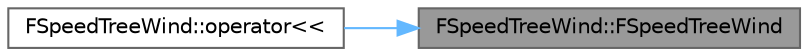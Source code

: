 digraph "FSpeedTreeWind::FSpeedTreeWind"
{
 // INTERACTIVE_SVG=YES
 // LATEX_PDF_SIZE
  bgcolor="transparent";
  edge [fontname=Helvetica,fontsize=10,labelfontname=Helvetica,labelfontsize=10];
  node [fontname=Helvetica,fontsize=10,shape=box,height=0.2,width=0.4];
  rankdir="RL";
  Node1 [id="Node000001",label="FSpeedTreeWind::FSpeedTreeWind",height=0.2,width=0.4,color="gray40", fillcolor="grey60", style="filled", fontcolor="black",tooltip=" "];
  Node1 -> Node2 [id="edge1_Node000001_Node000002",dir="back",color="steelblue1",style="solid",tooltip=" "];
  Node2 [id="Node000002",label="FSpeedTreeWind::operator\<\<",height=0.2,width=0.4,color="grey40", fillcolor="white", style="filled",URL="$d0/d15/classFSpeedTreeWind.html#aa49054167f354d4ca3bf339a6e1b10be",tooltip=" "];
}
